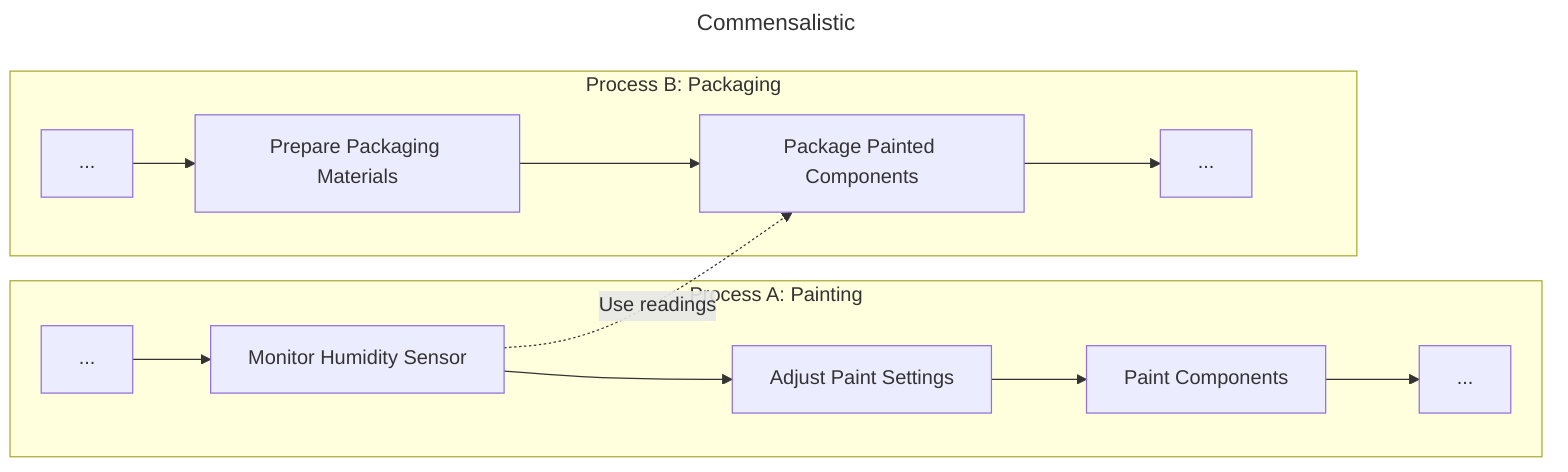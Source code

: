 ---
title: Commensalistic
description: One process benefits, while the other is unaffected.
---

graph LR
    subgraph "Process A: Painting"
        Start1[...] -->  A[Monitor Humidity Sensor]
        A --> B[Adjust Paint Settings]
        B --> C[Paint Components]
        C --> End1[...]
    end

    subgraph "Process B: Packaging"
        Start2[...] -->  A1[Prepare Packaging Materials]
        A1 --> C1[Package Painted Components]
        C1 --> End2[...]
    end

    A -.-> |Use readings| C1